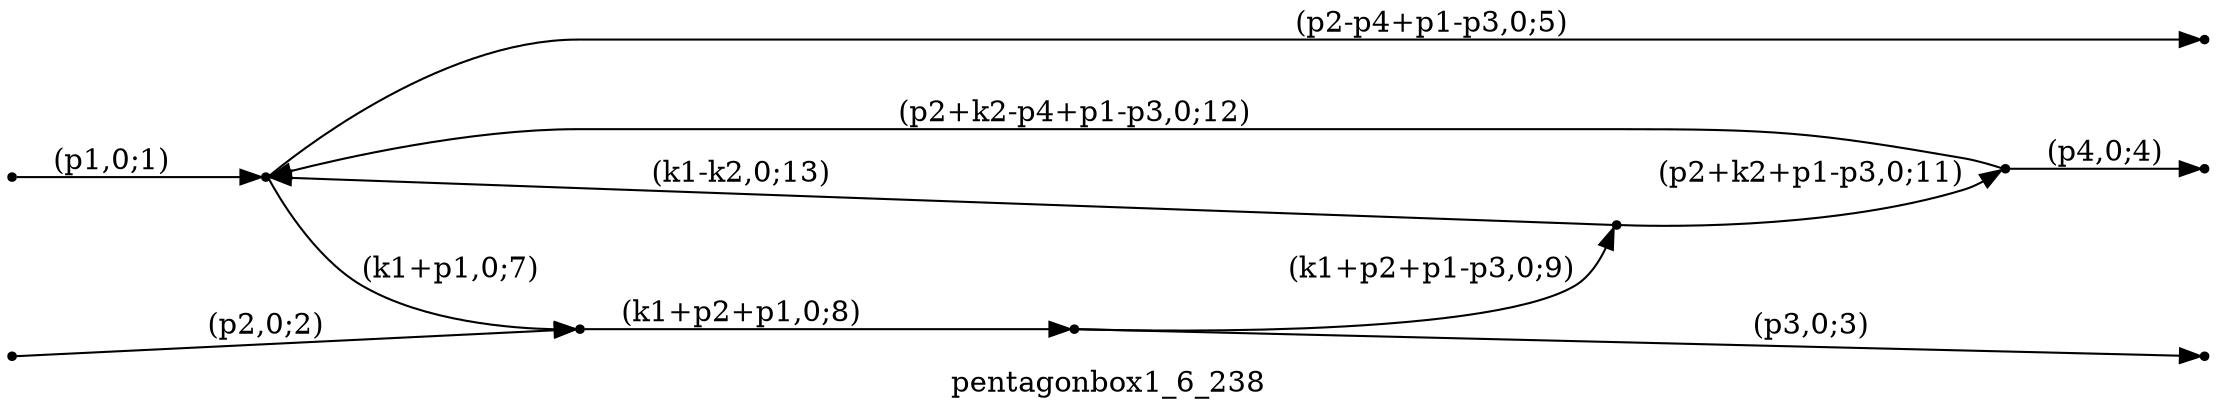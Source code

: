 digraph pentagonbox1_6_238 {
  label="pentagonbox1_6_238";
  rankdir="LR";
  subgraph edges {
    -1 -> 5 [label="(p1,0;1)"];
    -2 -> 1 [label="(p2,0;2)"];
    2 -> -3 [label="(p3,0;3)"];
    3 -> -4 [label="(p4,0;4)"];
    5 -> -5 [label="(p2-p4+p1-p3,0;5)"];
    5 -> 1 [label="(k1+p1,0;7)"];
    1 -> 2 [label="(k1+p2+p1,0;8)"];
    2 -> 4 [label="(k1+p2+p1-p3,0;9)"];
    4 -> 3 [label="(p2+k2+p1-p3,0;11)"];
    3 -> 5 [label="(p2+k2-p4+p1-p3,0;12)"];
    4 -> 5 [label="(k1-k2,0;13)"];
  }
  subgraph incoming { rank="source"; -1; -2; }
  subgraph outgoing { rank="sink"; -3; -4; -5; }
-5 [shape=point];
-4 [shape=point];
-3 [shape=point];
-2 [shape=point];
-1 [shape=point];
1 [shape=point];
2 [shape=point];
3 [shape=point];
4 [shape=point];
5 [shape=point];
}

